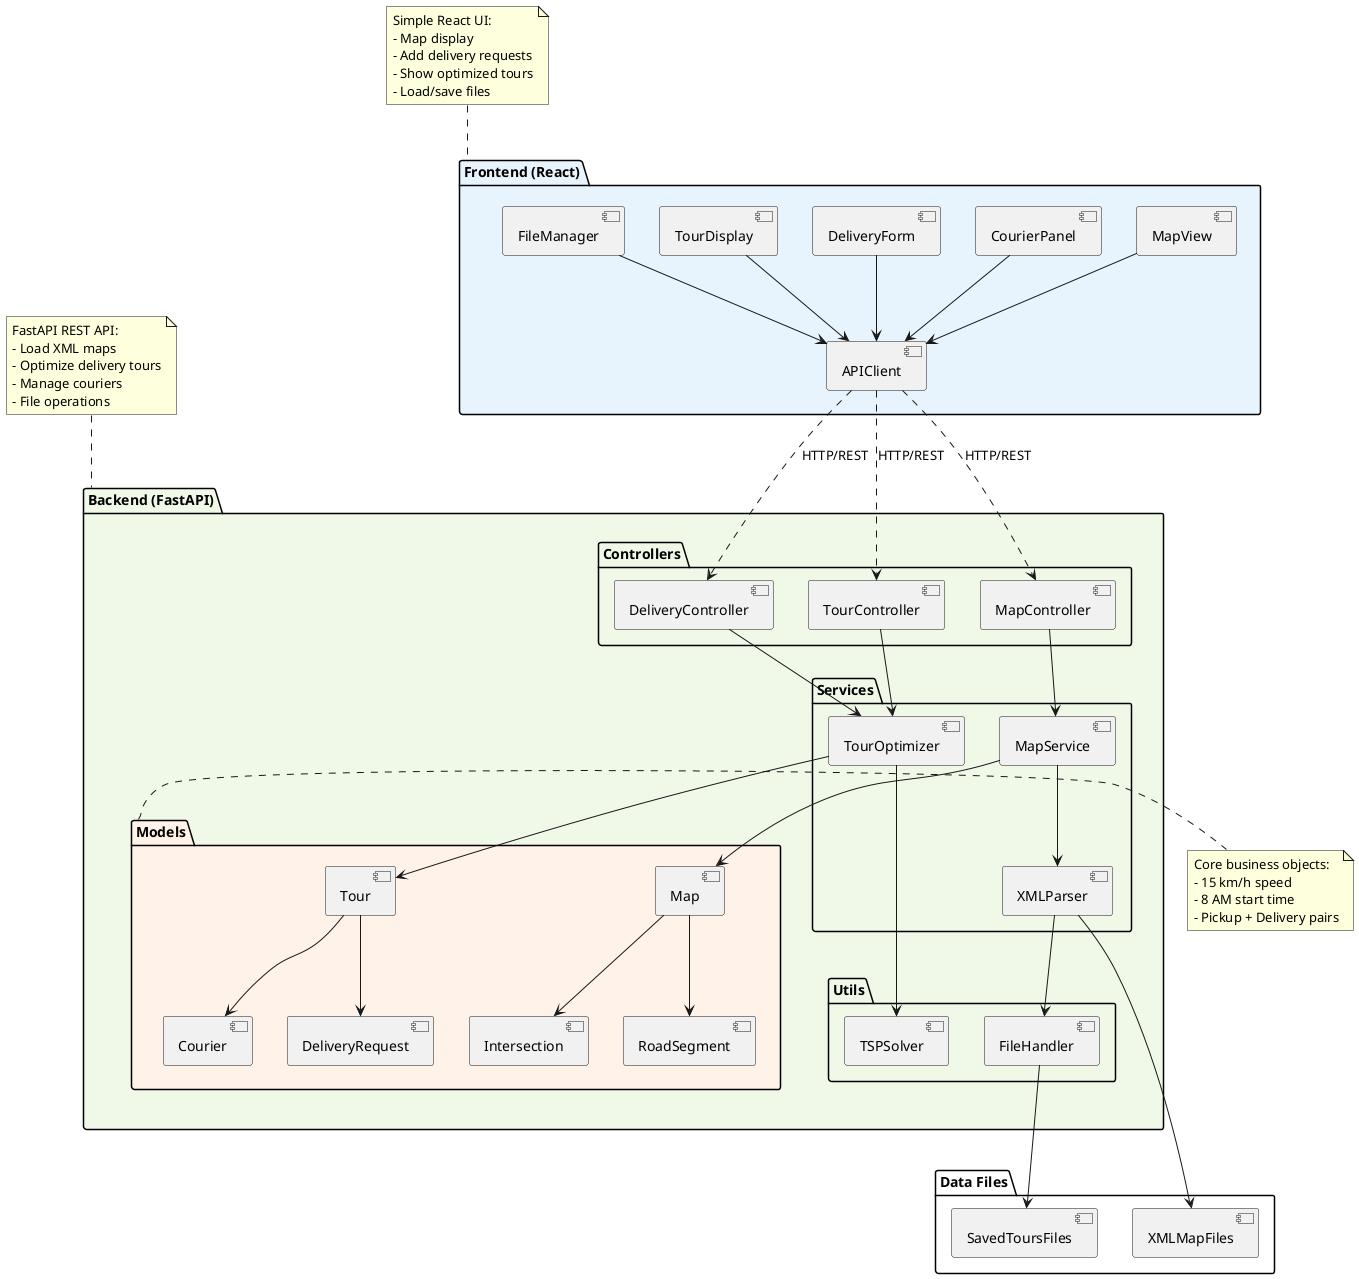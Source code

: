 @startuml Package Diagram - Bicycle Delivery Optimization (Student Project)

!define FRONTEND_COLOR #E8F4FD
!define BACKEND_COLOR #F0F8E8
!define MODEL_COLOR #FFF2E8

' Frontend React Application
package "Frontend (React)" FRONTEND_COLOR {
    component [MapView]
    component [CourierPanel]
    component [DeliveryForm]
    component [TourDisplay]
    component [FileManager]
    component [APIClient]
}

' Backend FastAPI Application
package "Backend (FastAPI)" BACKEND_COLOR {
    
    ' Controllers (MVC - Controller)
    package "Controllers" {
        component [MapController]
        component [DeliveryController]
        component [TourController]
    }
    
    ' Services (MVC - Business Logic)
    package "Services" {
        component [MapService]
        component [TourOptimizer]
        component [XMLParser]
    }
    
    ' Models (MVC - Model)
    package "Models" MODEL_COLOR {
        component [Map]
        component [Intersection]
        component [RoadSegment]
        component [Courier]
        component [DeliveryRequest]
        component [Tour]
    }
    
    ' Utilities
    package "Utils" {
        component [TSPSolver]
        component [FileHandler]
    }
}

' External Files
package "Data Files" {
    component [XMLMapFiles]
    component [SavedToursFiles]
}

' Frontend to Backend Communication
[APIClient] ..> [MapController] : HTTP/REST
[APIClient] ..> [DeliveryController] : HTTP/REST
[APIClient] ..> [TourController] : HTTP/REST

' Frontend Dependencies
[MapView] --> [APIClient]
[CourierPanel] --> [APIClient]
[DeliveryForm] --> [APIClient]
[TourDisplay] --> [APIClient]
[FileManager] --> [APIClient]

' Backend Dependencies
[MapController] --> [MapService]
[DeliveryController] --> [TourOptimizer]
[TourController] --> [TourOptimizer]

[MapService] --> [XMLParser]
[MapService] --> [Map]
[TourOptimizer] --> [TSPSolver]
[TourOptimizer] --> [Tour]
[XMLParser] --> [FileHandler]

' Model relationships
[Map] --> [Intersection]
[Map] --> [RoadSegment]
[Tour] --> [Courier]
[Tour] --> [DeliveryRequest]

' File dependencies
[XMLParser] --> [XMLMapFiles]
[FileHandler] --> [SavedToursFiles]

note top of "Frontend (React)"
  Simple React UI:
  - Map display
  - Add delivery requests
  - Show optimized tours
  - Load/save files
end note

note top of "Backend (FastAPI)"
  FastAPI REST API:
  - Load XML maps
  - Optimize delivery tours
  - Manage couriers
  - File operations
end note

note right of "Models"
  Core business objects:
  - 15 km/h speed
  - 8 AM start time
  - Pickup + Delivery pairs
end note

@enduml
